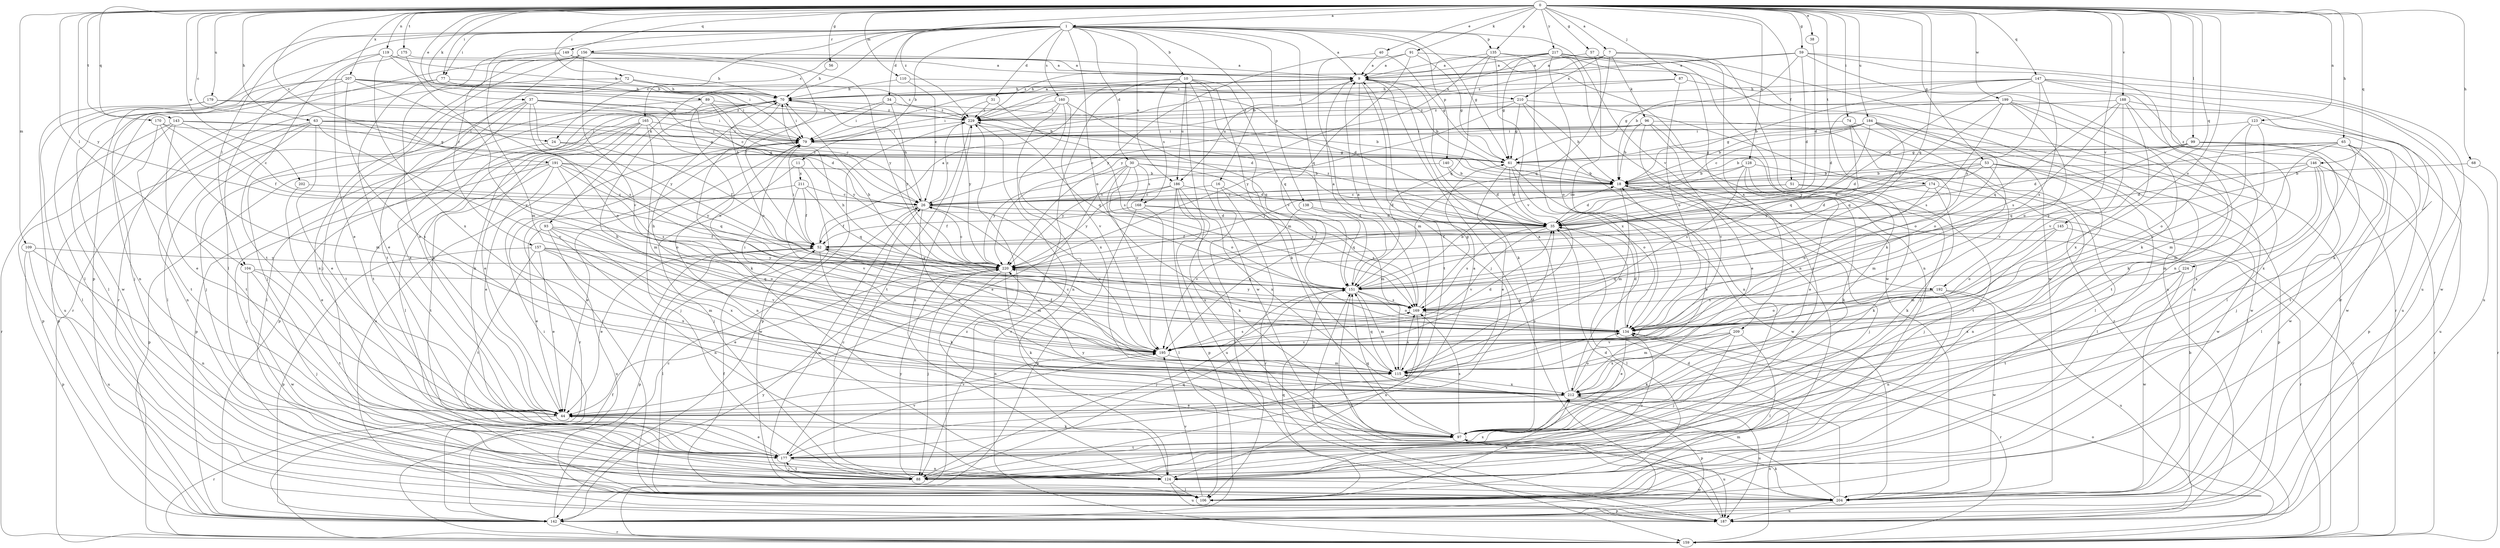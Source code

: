 strict digraph  {
0;
1;
7;
9;
10;
11;
16;
18;
24;
26;
30;
31;
34;
35;
37;
38;
40;
44;
51;
52;
53;
56;
57;
59;
61;
63;
65;
68;
70;
72;
74;
77;
79;
87;
88;
89;
91;
93;
96;
97;
99;
104;
106;
109;
110;
115;
119;
123;
124;
128;
134;
135;
138;
140;
142;
143;
145;
146;
147;
149;
151;
156;
157;
159;
160;
165;
168;
169;
170;
174;
175;
177;
179;
184;
186;
187;
188;
191;
192;
195;
199;
202;
204;
207;
209;
210;
211;
212;
217;
220;
224;
229;
0 -> 1  [label=a];
0 -> 7  [label=a];
0 -> 24  [label=c];
0 -> 37  [label=e];
0 -> 38  [label=e];
0 -> 40  [label=e];
0 -> 51  [label=f];
0 -> 53  [label=g];
0 -> 56  [label=g];
0 -> 57  [label=g];
0 -> 59  [label=g];
0 -> 63  [label=h];
0 -> 65  [label=h];
0 -> 68  [label=h];
0 -> 72  [label=i];
0 -> 74  [label=i];
0 -> 77  [label=i];
0 -> 87  [label=j];
0 -> 89  [label=k];
0 -> 91  [label=k];
0 -> 99  [label=l];
0 -> 104  [label=l];
0 -> 109  [label=m];
0 -> 110  [label=m];
0 -> 119  [label=n];
0 -> 123  [label=n];
0 -> 128  [label=o];
0 -> 134  [label=o];
0 -> 135  [label=p];
0 -> 143  [label=q];
0 -> 145  [label=q];
0 -> 146  [label=q];
0 -> 147  [label=q];
0 -> 149  [label=q];
0 -> 151  [label=q];
0 -> 170  [label=t];
0 -> 174  [label=t];
0 -> 175  [label=t];
0 -> 179  [label=u];
0 -> 184  [label=u];
0 -> 188  [label=v];
0 -> 191  [label=v];
0 -> 192  [label=v];
0 -> 199  [label=w];
0 -> 202  [label=w];
0 -> 207  [label=x];
0 -> 217  [label=y];
0 -> 220  [label=y];
0 -> 224  [label=z];
0 -> 229  [label=z];
1 -> 9  [label=a];
1 -> 10  [label=b];
1 -> 11  [label=b];
1 -> 16  [label=b];
1 -> 24  [label=c];
1 -> 30  [label=d];
1 -> 31  [label=d];
1 -> 34  [label=d];
1 -> 61  [label=g];
1 -> 77  [label=i];
1 -> 93  [label=k];
1 -> 104  [label=l];
1 -> 106  [label=l];
1 -> 134  [label=o];
1 -> 135  [label=p];
1 -> 138  [label=p];
1 -> 140  [label=p];
1 -> 142  [label=p];
1 -> 151  [label=q];
1 -> 156  [label=r];
1 -> 157  [label=r];
1 -> 160  [label=s];
1 -> 165  [label=s];
1 -> 186  [label=u];
1 -> 192  [label=v];
7 -> 9  [label=a];
7 -> 96  [label=k];
7 -> 97  [label=k];
7 -> 151  [label=q];
7 -> 209  [label=x];
7 -> 210  [label=x];
7 -> 229  [label=z];
9 -> 70  [label=h];
9 -> 79  [label=i];
9 -> 97  [label=k];
9 -> 115  [label=m];
9 -> 142  [label=p];
9 -> 177  [label=t];
9 -> 186  [label=u];
9 -> 210  [label=x];
10 -> 70  [label=h];
10 -> 88  [label=j];
10 -> 97  [label=k];
10 -> 115  [label=m];
10 -> 151  [label=q];
10 -> 168  [label=s];
10 -> 186  [label=u];
10 -> 187  [label=u];
10 -> 204  [label=w];
11 -> 88  [label=j];
11 -> 204  [label=w];
11 -> 211  [label=x];
16 -> 26  [label=c];
16 -> 106  [label=l];
16 -> 115  [label=m];
16 -> 159  [label=r];
18 -> 26  [label=c];
18 -> 88  [label=j];
18 -> 115  [label=m];
18 -> 159  [label=r];
24 -> 52  [label=f];
24 -> 61  [label=g];
24 -> 142  [label=p];
26 -> 35  [label=d];
26 -> 52  [label=f];
26 -> 70  [label=h];
26 -> 195  [label=v];
26 -> 204  [label=w];
26 -> 212  [label=x];
26 -> 229  [label=z];
30 -> 18  [label=b];
30 -> 35  [label=d];
30 -> 44  [label=e];
30 -> 134  [label=o];
30 -> 168  [label=s];
30 -> 169  [label=s];
30 -> 195  [label=v];
30 -> 220  [label=y];
31 -> 169  [label=s];
31 -> 220  [label=y];
31 -> 229  [label=z];
34 -> 79  [label=i];
34 -> 97  [label=k];
34 -> 220  [label=y];
34 -> 229  [label=z];
35 -> 52  [label=f];
35 -> 106  [label=l];
35 -> 169  [label=s];
35 -> 195  [label=v];
35 -> 229  [label=z];
37 -> 26  [label=c];
37 -> 35  [label=d];
37 -> 44  [label=e];
37 -> 106  [label=l];
37 -> 134  [label=o];
37 -> 177  [label=t];
37 -> 220  [label=y];
37 -> 229  [label=z];
38 -> 35  [label=d];
40 -> 9  [label=a];
40 -> 61  [label=g];
40 -> 220  [label=y];
44 -> 97  [label=k];
44 -> 159  [label=r];
44 -> 195  [label=v];
51 -> 26  [label=c];
51 -> 35  [label=d];
51 -> 88  [label=j];
51 -> 97  [label=k];
52 -> 9  [label=a];
52 -> 44  [label=e];
52 -> 79  [label=i];
52 -> 97  [label=k];
52 -> 106  [label=l];
52 -> 115  [label=m];
52 -> 142  [label=p];
52 -> 220  [label=y];
53 -> 18  [label=b];
53 -> 35  [label=d];
53 -> 115  [label=m];
53 -> 142  [label=p];
53 -> 177  [label=t];
53 -> 204  [label=w];
53 -> 220  [label=y];
56 -> 70  [label=h];
57 -> 9  [label=a];
57 -> 124  [label=n];
57 -> 134  [label=o];
59 -> 9  [label=a];
59 -> 18  [label=b];
59 -> 35  [label=d];
59 -> 97  [label=k];
59 -> 124  [label=n];
59 -> 187  [label=u];
59 -> 229  [label=z];
61 -> 18  [label=b];
61 -> 35  [label=d];
61 -> 44  [label=e];
61 -> 134  [label=o];
61 -> 204  [label=w];
63 -> 18  [label=b];
63 -> 44  [label=e];
63 -> 61  [label=g];
63 -> 79  [label=i];
63 -> 124  [label=n];
63 -> 142  [label=p];
63 -> 177  [label=t];
63 -> 195  [label=v];
65 -> 18  [label=b];
65 -> 35  [label=d];
65 -> 61  [label=g];
65 -> 115  [label=m];
65 -> 142  [label=p];
65 -> 177  [label=t];
65 -> 187  [label=u];
65 -> 212  [label=x];
68 -> 18  [label=b];
68 -> 159  [label=r];
70 -> 9  [label=a];
70 -> 18  [label=b];
70 -> 44  [label=e];
70 -> 79  [label=i];
70 -> 97  [label=k];
70 -> 106  [label=l];
70 -> 134  [label=o];
70 -> 177  [label=t];
70 -> 229  [label=z];
72 -> 35  [label=d];
72 -> 70  [label=h];
72 -> 88  [label=j];
72 -> 159  [label=r];
72 -> 229  [label=z];
74 -> 79  [label=i];
74 -> 134  [label=o];
74 -> 151  [label=q];
74 -> 195  [label=v];
77 -> 18  [label=b];
77 -> 44  [label=e];
77 -> 70  [label=h];
77 -> 106  [label=l];
79 -> 61  [label=g];
79 -> 88  [label=j];
79 -> 124  [label=n];
79 -> 159  [label=r];
87 -> 70  [label=h];
87 -> 79  [label=i];
87 -> 134  [label=o];
87 -> 159  [label=r];
88 -> 26  [label=c];
88 -> 35  [label=d];
88 -> 151  [label=q];
88 -> 177  [label=t];
88 -> 212  [label=x];
88 -> 220  [label=y];
89 -> 26  [label=c];
89 -> 35  [label=d];
89 -> 88  [label=j];
89 -> 134  [label=o];
89 -> 229  [label=z];
91 -> 9  [label=a];
91 -> 61  [label=g];
91 -> 88  [label=j];
91 -> 195  [label=v];
91 -> 204  [label=w];
93 -> 44  [label=e];
93 -> 52  [label=f];
93 -> 124  [label=n];
93 -> 134  [label=o];
93 -> 187  [label=u];
93 -> 212  [label=x];
96 -> 18  [label=b];
96 -> 26  [label=c];
96 -> 44  [label=e];
96 -> 79  [label=i];
96 -> 88  [label=j];
96 -> 106  [label=l];
96 -> 195  [label=v];
97 -> 151  [label=q];
97 -> 169  [label=s];
97 -> 177  [label=t];
97 -> 187  [label=u];
97 -> 220  [label=y];
99 -> 35  [label=d];
99 -> 61  [label=g];
99 -> 88  [label=j];
99 -> 106  [label=l];
99 -> 151  [label=q];
99 -> 204  [label=w];
104 -> 88  [label=j];
104 -> 151  [label=q];
104 -> 177  [label=t];
104 -> 204  [label=w];
106 -> 52  [label=f];
106 -> 79  [label=i];
106 -> 151  [label=q];
106 -> 195  [label=v];
106 -> 212  [label=x];
109 -> 124  [label=n];
109 -> 142  [label=p];
109 -> 187  [label=u];
109 -> 220  [label=y];
110 -> 18  [label=b];
110 -> 26  [label=c];
110 -> 70  [label=h];
115 -> 26  [label=c];
115 -> 35  [label=d];
115 -> 70  [label=h];
115 -> 151  [label=q];
115 -> 169  [label=s];
115 -> 212  [label=x];
119 -> 9  [label=a];
119 -> 70  [label=h];
119 -> 79  [label=i];
119 -> 106  [label=l];
119 -> 177  [label=t];
119 -> 212  [label=x];
123 -> 79  [label=i];
123 -> 115  [label=m];
123 -> 134  [label=o];
123 -> 195  [label=v];
123 -> 204  [label=w];
124 -> 106  [label=l];
124 -> 134  [label=o];
124 -> 187  [label=u];
124 -> 204  [label=w];
124 -> 229  [label=z];
128 -> 18  [label=b];
128 -> 44  [label=e];
128 -> 97  [label=k];
128 -> 106  [label=l];
128 -> 169  [label=s];
128 -> 220  [label=y];
134 -> 35  [label=d];
134 -> 44  [label=e];
134 -> 159  [label=r];
134 -> 195  [label=v];
135 -> 9  [label=a];
135 -> 151  [label=q];
135 -> 187  [label=u];
135 -> 195  [label=v];
135 -> 212  [label=x];
135 -> 220  [label=y];
138 -> 35  [label=d];
138 -> 151  [label=q];
138 -> 195  [label=v];
140 -> 18  [label=b];
140 -> 35  [label=d];
140 -> 220  [label=y];
142 -> 18  [label=b];
142 -> 26  [label=c];
142 -> 79  [label=i];
142 -> 159  [label=r];
142 -> 220  [label=y];
143 -> 26  [label=c];
143 -> 44  [label=e];
143 -> 61  [label=g];
143 -> 79  [label=i];
143 -> 142  [label=p];
143 -> 159  [label=r];
145 -> 52  [label=f];
145 -> 115  [label=m];
145 -> 134  [label=o];
145 -> 159  [label=r];
146 -> 18  [label=b];
146 -> 35  [label=d];
146 -> 106  [label=l];
146 -> 115  [label=m];
146 -> 159  [label=r];
146 -> 212  [label=x];
146 -> 220  [label=y];
147 -> 18  [label=b];
147 -> 35  [label=d];
147 -> 61  [label=g];
147 -> 70  [label=h];
147 -> 97  [label=k];
147 -> 169  [label=s];
147 -> 187  [label=u];
147 -> 204  [label=w];
147 -> 220  [label=y];
149 -> 9  [label=a];
149 -> 44  [label=e];
149 -> 70  [label=h];
149 -> 115  [label=m];
151 -> 9  [label=a];
151 -> 18  [label=b];
151 -> 70  [label=h];
151 -> 88  [label=j];
151 -> 115  [label=m];
151 -> 134  [label=o];
151 -> 169  [label=s];
151 -> 187  [label=u];
156 -> 9  [label=a];
156 -> 52  [label=f];
156 -> 88  [label=j];
156 -> 124  [label=n];
156 -> 159  [label=r];
156 -> 177  [label=t];
156 -> 195  [label=v];
156 -> 220  [label=y];
157 -> 44  [label=e];
157 -> 115  [label=m];
157 -> 142  [label=p];
157 -> 177  [label=t];
157 -> 195  [label=v];
157 -> 212  [label=x];
157 -> 220  [label=y];
159 -> 52  [label=f];
159 -> 134  [label=o];
159 -> 212  [label=x];
159 -> 229  [label=z];
160 -> 79  [label=i];
160 -> 124  [label=n];
160 -> 151  [label=q];
160 -> 195  [label=v];
160 -> 212  [label=x];
160 -> 229  [label=z];
165 -> 44  [label=e];
165 -> 79  [label=i];
165 -> 106  [label=l];
165 -> 115  [label=m];
165 -> 142  [label=p];
165 -> 187  [label=u];
165 -> 220  [label=y];
168 -> 35  [label=d];
168 -> 52  [label=f];
168 -> 106  [label=l];
168 -> 142  [label=p];
168 -> 169  [label=s];
169 -> 9  [label=a];
169 -> 61  [label=g];
169 -> 70  [label=h];
169 -> 124  [label=n];
169 -> 134  [label=o];
169 -> 220  [label=y];
170 -> 52  [label=f];
170 -> 79  [label=i];
170 -> 115  [label=m];
170 -> 177  [label=t];
174 -> 26  [label=c];
174 -> 35  [label=d];
174 -> 97  [label=k];
174 -> 124  [label=n];
174 -> 134  [label=o];
175 -> 9  [label=a];
175 -> 44  [label=e];
175 -> 195  [label=v];
177 -> 9  [label=a];
177 -> 44  [label=e];
177 -> 88  [label=j];
177 -> 124  [label=n];
177 -> 195  [label=v];
179 -> 79  [label=i];
179 -> 106  [label=l];
179 -> 187  [label=u];
179 -> 229  [label=z];
184 -> 18  [label=b];
184 -> 26  [label=c];
184 -> 61  [label=g];
184 -> 79  [label=i];
184 -> 134  [label=o];
184 -> 151  [label=q];
184 -> 177  [label=t];
184 -> 204  [label=w];
184 -> 220  [label=y];
186 -> 26  [label=c];
186 -> 35  [label=d];
186 -> 97  [label=k];
186 -> 142  [label=p];
186 -> 187  [label=u];
186 -> 212  [label=x];
186 -> 220  [label=y];
187 -> 151  [label=q];
188 -> 106  [label=l];
188 -> 124  [label=n];
188 -> 151  [label=q];
188 -> 169  [label=s];
188 -> 195  [label=v];
188 -> 212  [label=x];
188 -> 229  [label=z];
191 -> 18  [label=b];
191 -> 44  [label=e];
191 -> 88  [label=j];
191 -> 134  [label=o];
191 -> 142  [label=p];
191 -> 151  [label=q];
191 -> 169  [label=s];
191 -> 177  [label=t];
191 -> 220  [label=y];
192 -> 124  [label=n];
192 -> 134  [label=o];
192 -> 169  [label=s];
192 -> 187  [label=u];
192 -> 204  [label=w];
195 -> 35  [label=d];
195 -> 52  [label=f];
195 -> 70  [label=h];
195 -> 79  [label=i];
195 -> 115  [label=m];
195 -> 169  [label=s];
199 -> 35  [label=d];
199 -> 52  [label=f];
199 -> 97  [label=k];
199 -> 106  [label=l];
199 -> 134  [label=o];
199 -> 169  [label=s];
199 -> 187  [label=u];
199 -> 229  [label=z];
202 -> 26  [label=c];
202 -> 44  [label=e];
204 -> 35  [label=d];
204 -> 97  [label=k];
204 -> 115  [label=m];
204 -> 142  [label=p];
204 -> 187  [label=u];
207 -> 26  [label=c];
207 -> 70  [label=h];
207 -> 79  [label=i];
207 -> 88  [label=j];
207 -> 124  [label=n];
207 -> 169  [label=s];
207 -> 204  [label=w];
207 -> 212  [label=x];
209 -> 88  [label=j];
209 -> 97  [label=k];
209 -> 106  [label=l];
209 -> 115  [label=m];
209 -> 195  [label=v];
209 -> 212  [label=x];
210 -> 18  [label=b];
210 -> 61  [label=g];
210 -> 124  [label=n];
210 -> 159  [label=r];
210 -> 220  [label=y];
210 -> 229  [label=z];
211 -> 26  [label=c];
211 -> 44  [label=e];
211 -> 52  [label=f];
211 -> 151  [label=q];
211 -> 195  [label=v];
212 -> 9  [label=a];
212 -> 18  [label=b];
212 -> 44  [label=e];
212 -> 134  [label=o];
212 -> 142  [label=p];
212 -> 187  [label=u];
217 -> 9  [label=a];
217 -> 61  [label=g];
217 -> 79  [label=i];
217 -> 88  [label=j];
217 -> 124  [label=n];
217 -> 134  [label=o];
217 -> 159  [label=r];
217 -> 204  [label=w];
217 -> 229  [label=z];
220 -> 26  [label=c];
220 -> 44  [label=e];
220 -> 88  [label=j];
220 -> 97  [label=k];
220 -> 124  [label=n];
220 -> 151  [label=q];
224 -> 151  [label=q];
224 -> 177  [label=t];
224 -> 204  [label=w];
224 -> 212  [label=x];
229 -> 79  [label=i];
229 -> 142  [label=p];
229 -> 151  [label=q];
229 -> 159  [label=r];
229 -> 177  [label=t];
}

